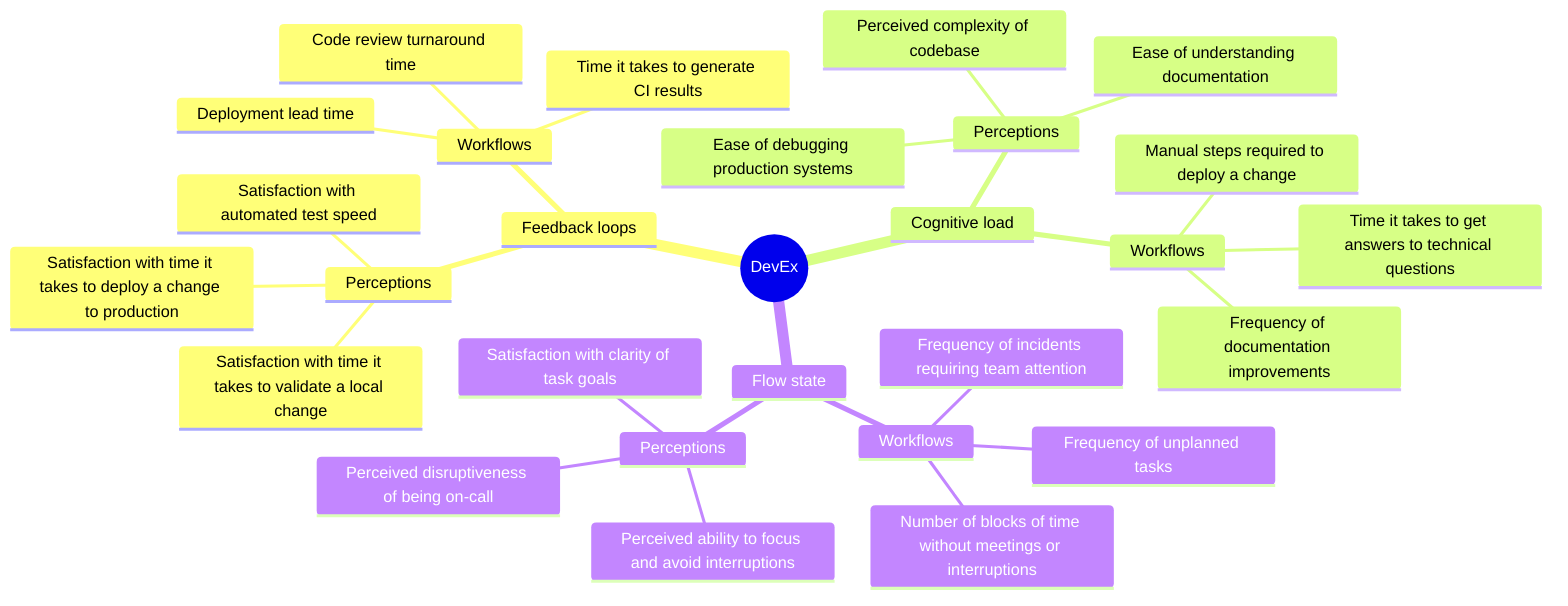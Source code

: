 mindmap
  root((DevEx))
    Feedback loops
      Perceptions
        Satisfaction with automated test speed
        Satisfaction with time it takes to validate a local change
        Satisfaction with time it takes to deploy a change to production
      Workflows
         Time it takes to generate CI results
         Code review turnaround time
         Deployment lead time
    Cognitive load
      Perceptions
        Perceived complexity of codebase
        Ease of debugging production systems
        Ease of understanding documentation
      Workflows
         Time it takes to get answers to technical questions
         Manual steps required to deploy a change
         Frequency of documentation improvements
    Flow state
      Perceptions
         Perceived ability to focus and avoid interruptions
         Satisfaction with clarity of task goals
         Perceived disruptiveness of being on-call
      Workflows
         Number of blocks of time without meetings or interruptions
         Frequency of unplanned tasks
         Frequency of incidents requiring team attention